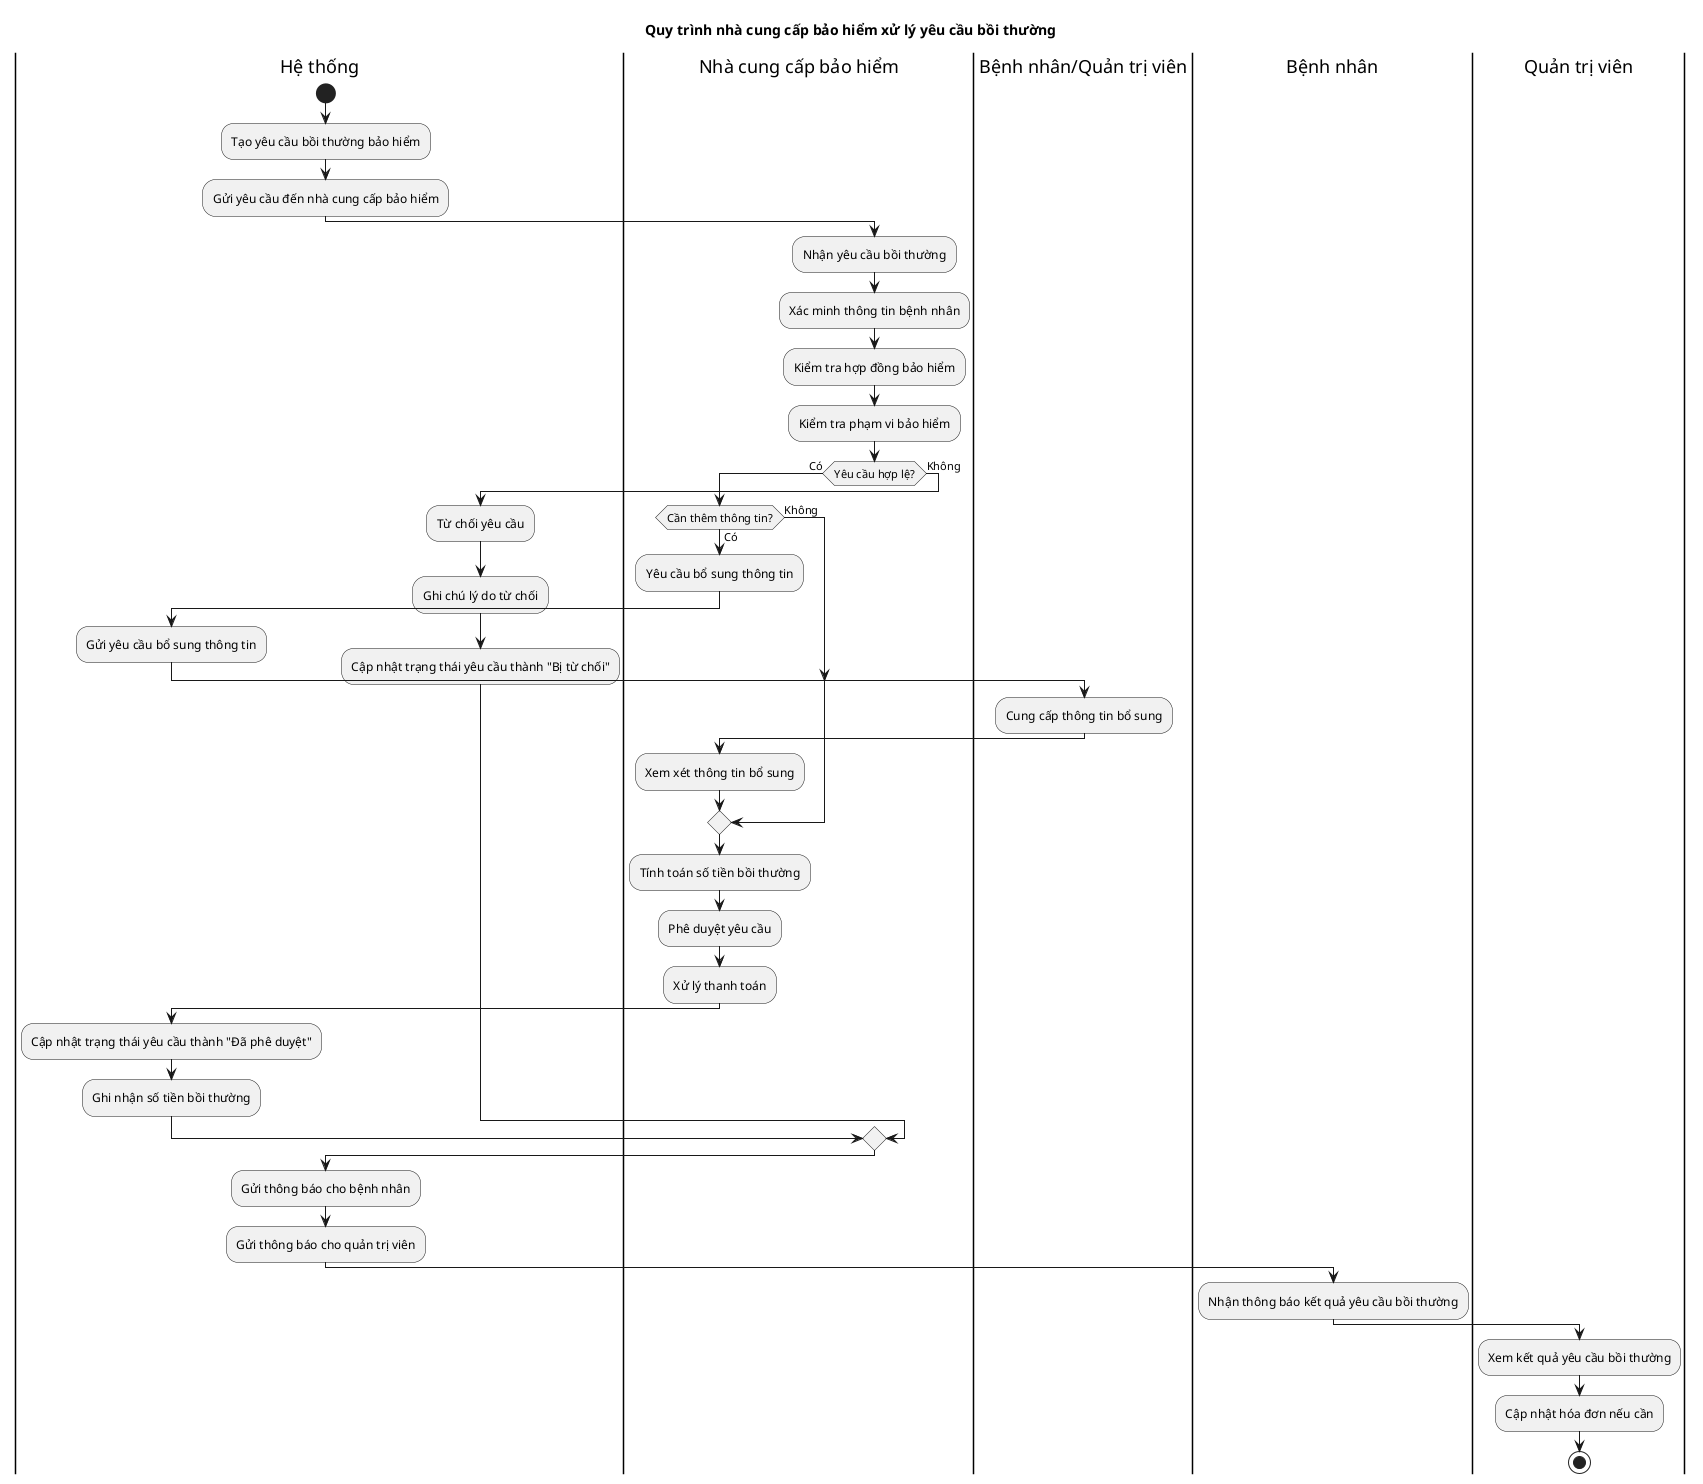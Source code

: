 @startuml
title Quy trình nhà cung cấp bảo hiểm xử lý yêu cầu bồi thường

|Hệ thống|
start
:Tạo yêu cầu bồi thường bảo hiểm;
:Gửi yêu cầu đến nhà cung cấp bảo hiểm;

|Nhà cung cấp bảo hiểm|
:Nhận yêu cầu bồi thường;
:Xác minh thông tin bệnh nhân;
:Kiểm tra hợp đồng bảo hiểm;
:Kiểm tra phạm vi bảo hiểm;

if (Yêu cầu hợp lệ?) then (Có)
  if (Cần thêm thông tin?) then (Có)
    :Yêu cầu bổ sung thông tin;
    
    |Hệ thống|
    :Gửi yêu cầu bổ sung thông tin;
    
    |Bệnh nhân/Quản trị viên|
    :Cung cấp thông tin bổ sung;
    
    |Nhà cung cấp bảo hiểm|
    :Xem xét thông tin bổ sung;
  else (Không)
  endif
  
  :Tính toán số tiền bồi thường;
  :Phê duyệt yêu cầu;
  :Xử lý thanh toán;
  
  |Hệ thống|
  :Cập nhật trạng thái yêu cầu thành "Đã phê duyệt";
  :Ghi nhận số tiền bồi thường;
else (Không)
  :Từ chối yêu cầu;
  :Ghi chú lý do từ chối;
  
  |Hệ thống|
  :Cập nhật trạng thái yêu cầu thành "Bị từ chối";
endif

|Hệ thống|
:Gửi thông báo cho bệnh nhân;
:Gửi thông báo cho quản trị viên;

|Bệnh nhân|
:Nhận thông báo kết quả yêu cầu bồi thường;

|Quản trị viên|
:Xem kết quả yêu cầu bồi thường;
:Cập nhật hóa đơn nếu cần;
stop

@enduml
